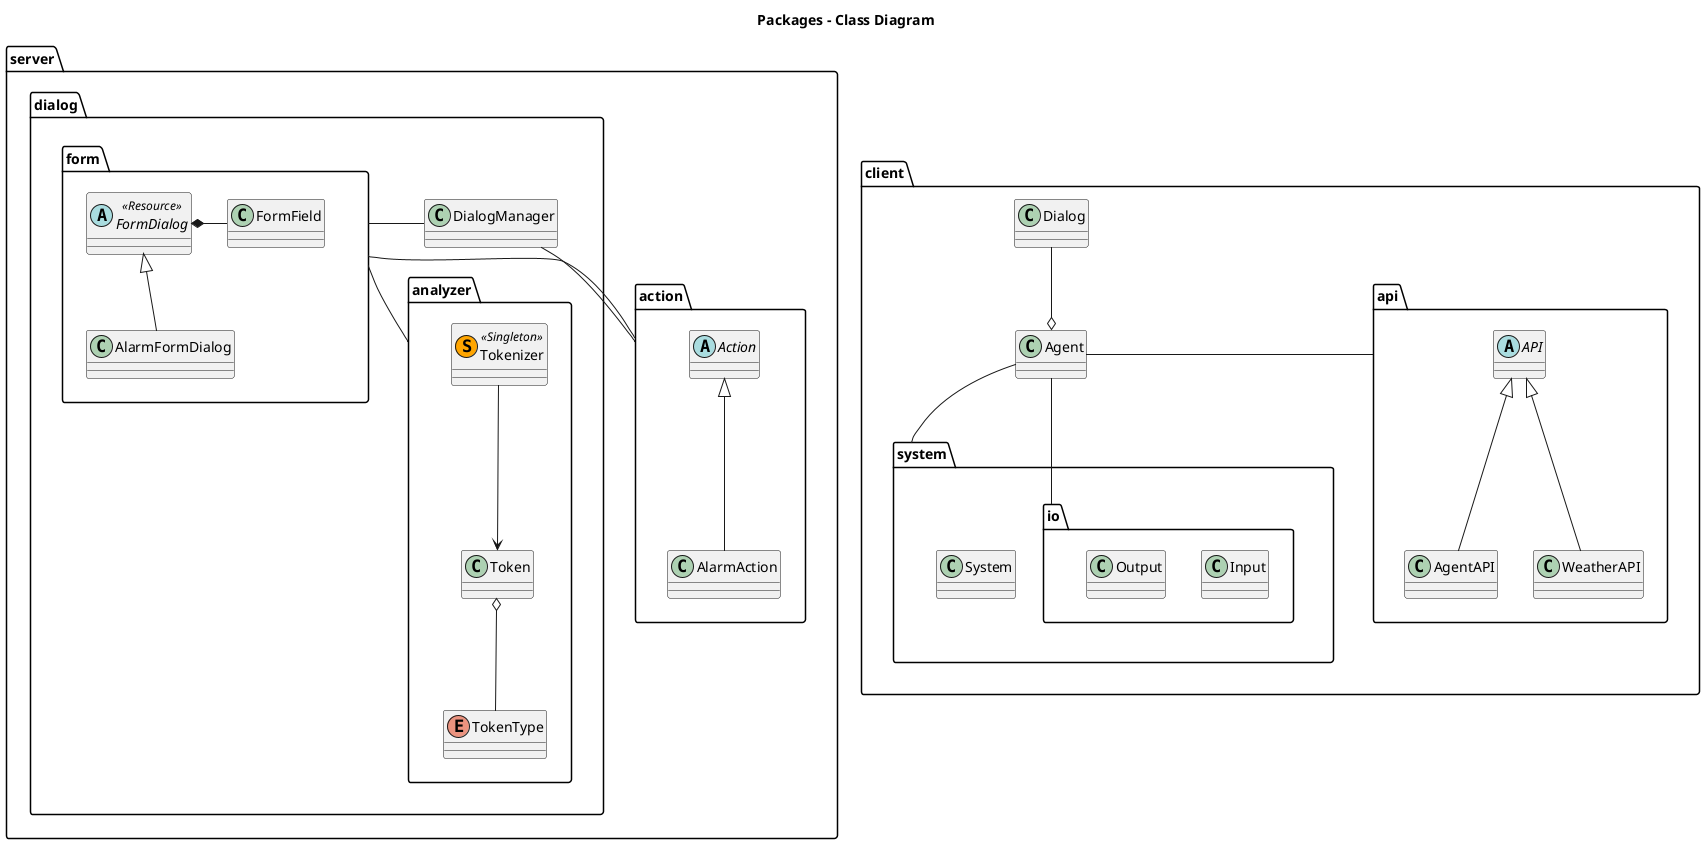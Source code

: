 @startuml

title Packages - Class Diagram



package server {

    package action {
      abstract class Action
      class AlarmAction
      Action <|-- AlarmAction
    }
    
    package dialog {
    
      class DialogManager
      package analyzer {
        class Tokenizer <<(S, orange) Singleton>>
        class Token
        enum TokenType
        Tokenizer --> Token 
        Token o-- TokenType 
      }
      package form {
        class FormField
        abstract class FormDialog <<Resource>>
        class AlarmFormDialog
        FormDialog *- FormField 
        FormDialog <|-- AlarmFormDialog
      }
      
      form -- analyzer
      form -- action
      DialogManager - form
      DialogManager - action
    
    }
}

package client {
class Agent
package system {
    package io {
        class Input 
        class Output 
    }
    class System 
}
class Dialog 

package api {
    abstract class API 
    class AgentAPI 
    class WeatherAPI 
}
API <|-- AgentAPI
API <|-- WeatherAPI

Agent  -down-  io
Agent - api
Agent  o-up-  Dialog
Agent  -down-  system 
 
}
